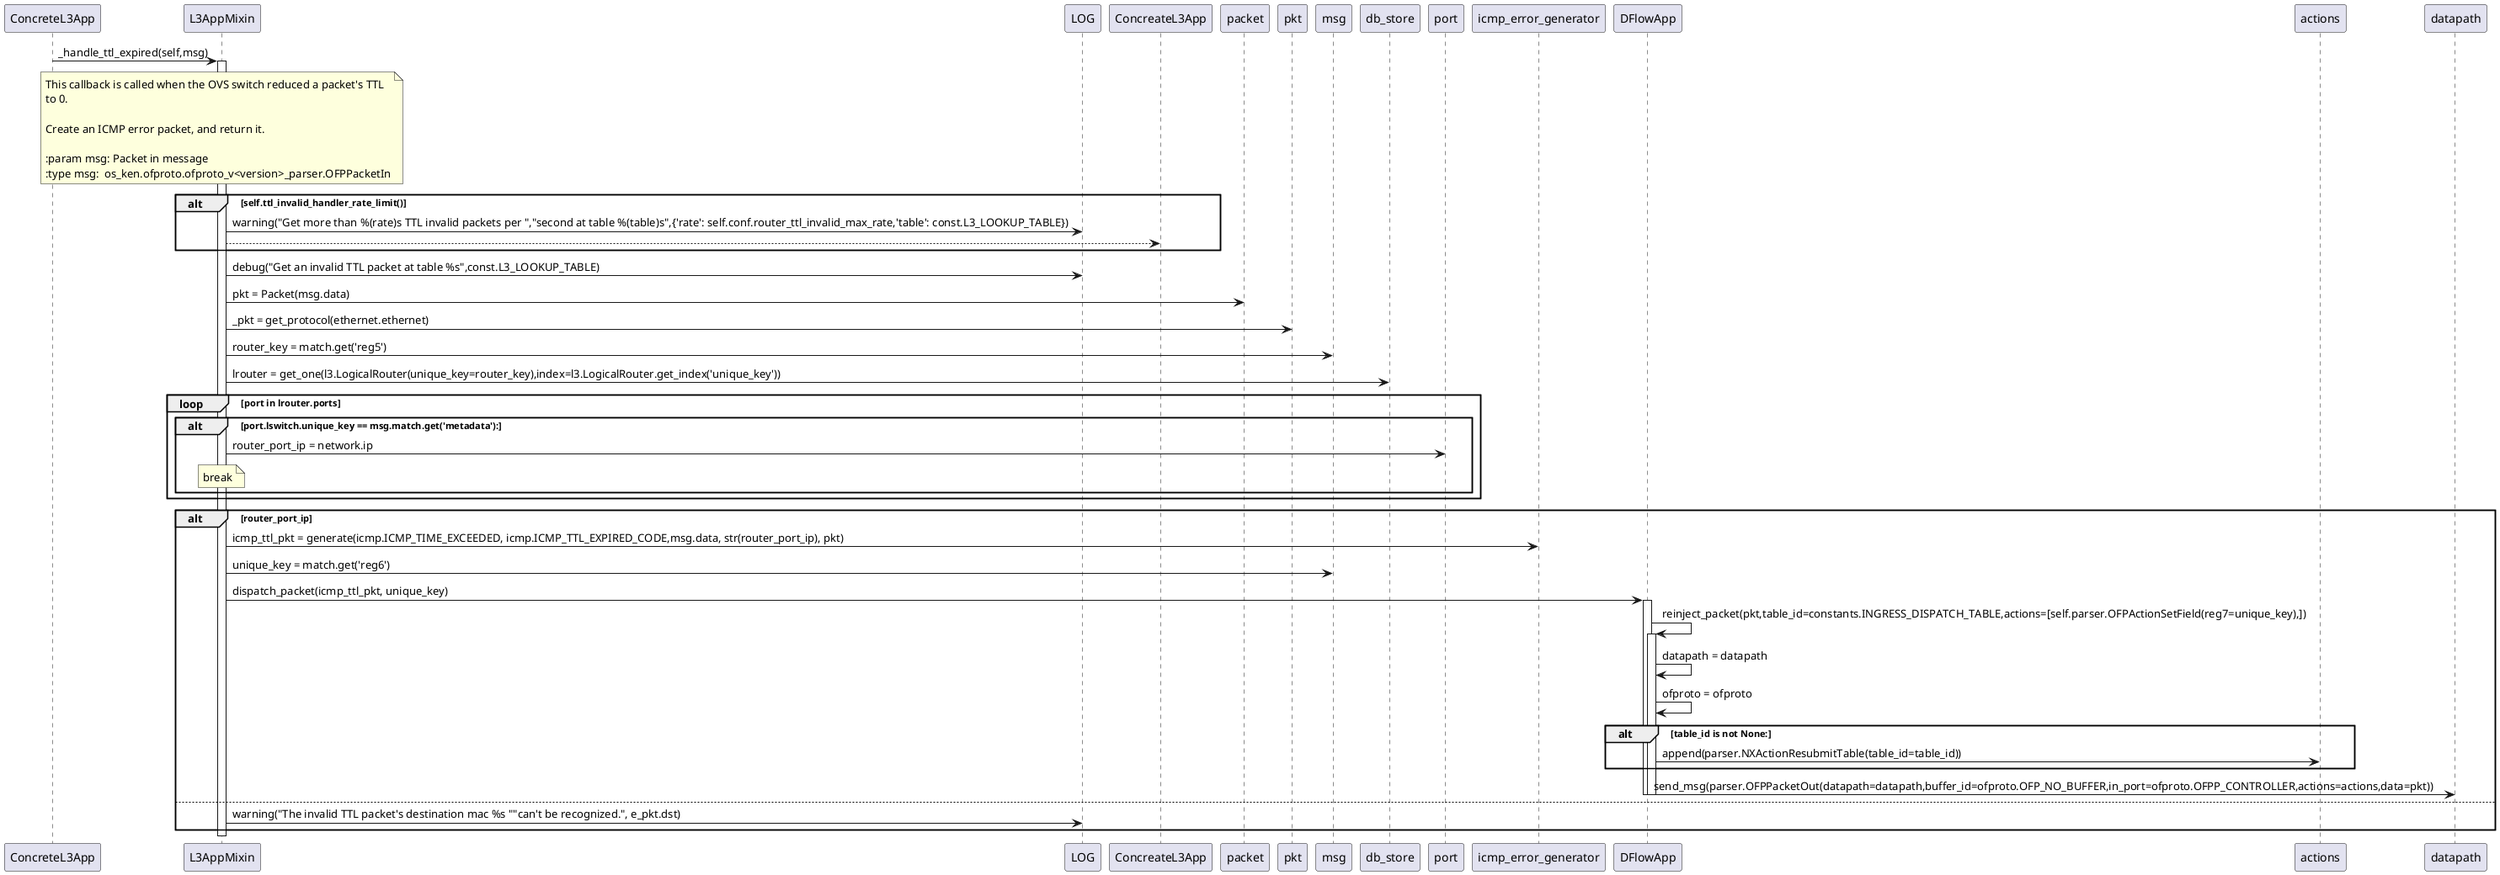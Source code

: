 @startuml  handle ttl expired
ConcreteL3App->L3AppMixin:_handle_ttl_expired(self,msg)
activate L3AppMixin
note over L3AppMixin
    This callback is called when the OVS switch reduced a packet's TTL
    to 0.

    Create an ICMP error packet, and return it.

    :param msg: Packet in message
    :type msg:  os_ken.ofproto.ofproto_v<version>_parser.OFPPacketIn
end note
alt self.ttl_invalid_handler_rate_limit()
    L3AppMixin->LOG:warning("Get more than %(rate)s TTL invalid packets per ","second at table %(table)s",{'rate': self.conf.router_ttl_invalid_max_rate,'table': const.L3_LOOKUP_TABLE})
    L3AppMixin-->ConcreateL3App
end

L3AppMixin->LOG:debug("Get an invalid TTL packet at table %s",const.L3_LOOKUP_TABLE)

L3AppMixin->packet:pkt = Packet(msg.data)
L3AppMixin->pkt:_pkt = get_protocol(ethernet.ethernet)
L3AppMixin->msg:router_key = match.get('reg5')
L3AppMixin->db_store:lrouter = get_one(l3.LogicalRouter(unique_key=router_key),index=l3.LogicalRouter.get_index('unique_key'))
' router_port_ip = None
loop port in lrouter.ports
    alt port.lswitch.unique_key == msg.match.get('metadata'):
        L3AppMixin->port:router_port_ip = network.ip
        note over L3AppMixin
            break
        end note
    end
end

alt router_port_ip
    L3AppMixin->icmp_error_generator:icmp_ttl_pkt = generate(icmp.ICMP_TIME_EXCEEDED, icmp.ICMP_TTL_EXPIRED_CODE,msg.data, str(router_port_ip), pkt)
    L3AppMixin->msg:unique_key = match.get('reg6')
    L3AppMixin->DFlowApp:dispatch_packet(icmp_ttl_pkt, unique_key)
    activate DFlowApp
    DFlowApp->DFlowApp:reinject_packet(pkt,table_id=constants.INGRESS_DISPATCH_TABLE,actions=[self.parser.OFPActionSetField(reg7=unique_key),])
    activate DFlowApp
    DFlowApp->DFlowApp: datapath = datapath
    DFlowApp->DFlowApp: ofproto = ofproto
    alt table_id is not None:
        DFlowApp->actions:append(parser.NXActionResubmitTable(table_id=table_id))
    end
    DFlowApp->datapath:send_msg(parser.OFPPacketOut(datapath=datapath,buffer_id=ofproto.OFP_NO_BUFFER,in_port=ofproto.OFPP_CONTROLLER,actions=actions,data=pkt))
    deactivate
    deactivate
else
    L3AppMixin->LOG:warning("The invalid TTL packet's destination mac %s ""can't be recognized.", e_pkt.dst)
end
deactivate
@enduml